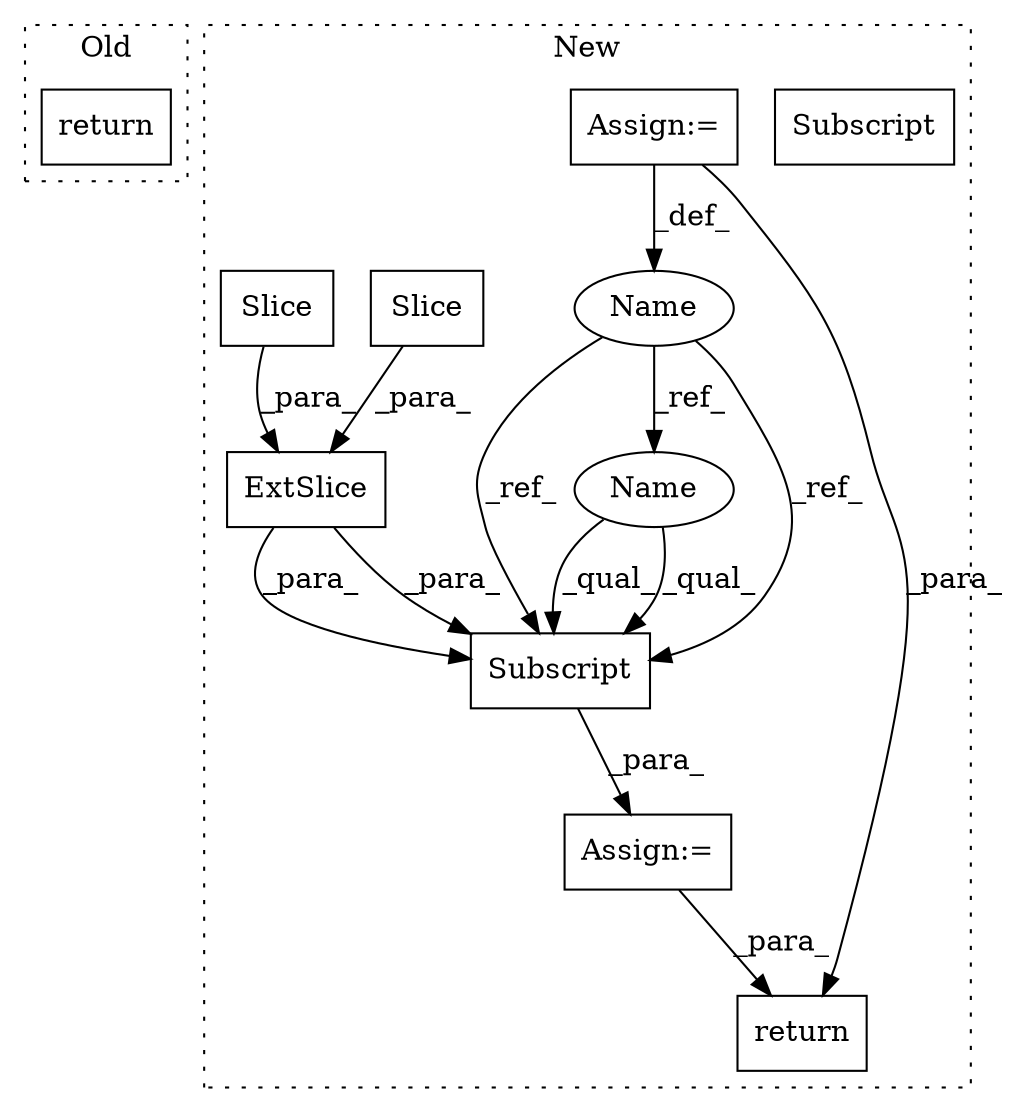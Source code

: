digraph G {
subgraph cluster0 {
1 [label="return" a="93" s="16354" l="7" shape="box"];
label = "Old";
style="dotted";
}
subgraph cluster1 {
2 [label="Slice" a="80" s="16984" l="1" shape="box"];
3 [label="ExtSlice" a="85" s="16966" l="3" shape="box"];
4 [label="Subscript" a="63" s="16966,0" l="25,0" shape="box"];
5 [label="Name" a="87" s="16928" l="3" shape="ellipse"];
6 [label="Assign:=" a="68" s="16963" l="3" shape="box"];
7 [label="Assign:=" a="68" s="16931" l="3" shape="box"];
8 [label="Slice" a="80" s="16976" l="1" shape="box"];
9 [label="return" a="93" s="17000" l="7" shape="box"];
10 [label="Name" a="87" s="16966" l="3" shape="ellipse"];
11 [label="Subscript" a="63" s="16966,0" l="25,0" shape="box"];
label = "New";
style="dotted";
}
2 -> 3 [label="_para_"];
3 -> 11 [label="_para_"];
3 -> 11 [label="_para_"];
5 -> 11 [label="_ref_"];
5 -> 10 [label="_ref_"];
5 -> 11 [label="_ref_"];
6 -> 9 [label="_para_"];
7 -> 5 [label="_def_"];
7 -> 9 [label="_para_"];
8 -> 3 [label="_para_"];
10 -> 11 [label="_qual_"];
10 -> 11 [label="_qual_"];
11 -> 6 [label="_para_"];
}